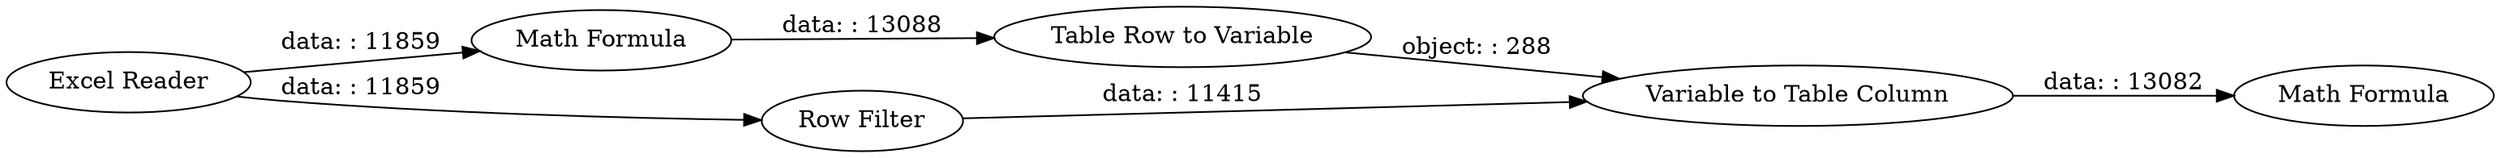 digraph {
	"5193858180113378042_5" [label="Math Formula"]
	"5193858180113378042_6" [label="Row Filter"]
	"5193858180113378042_9" [label="Table Row to Variable"]
	"5193858180113378042_8" [label="Variable to Table Column"]
	"5193858180113378042_4" [label="Excel Reader"]
	"5193858180113378042_10" [label="Math Formula"]
	"5193858180113378042_8" -> "5193858180113378042_10" [label="data: : 13082"]
	"5193858180113378042_6" -> "5193858180113378042_8" [label="data: : 11415"]
	"5193858180113378042_4" -> "5193858180113378042_6" [label="data: : 11859"]
	"5193858180113378042_9" -> "5193858180113378042_8" [label="object: : 288"]
	"5193858180113378042_4" -> "5193858180113378042_5" [label="data: : 11859"]
	"5193858180113378042_5" -> "5193858180113378042_9" [label="data: : 13088"]
	rankdir=LR
}
